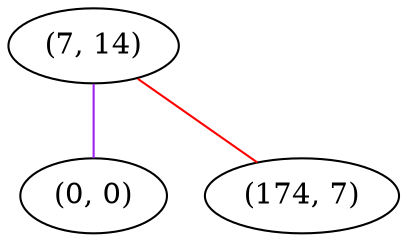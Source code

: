 graph "" {
"(7, 14)";
"(0, 0)";
"(174, 7)";
"(7, 14)" -- "(0, 0)"  [color=purple, key=0, weight=4];
"(7, 14)" -- "(174, 7)"  [color=red, key=0, weight=1];
}
